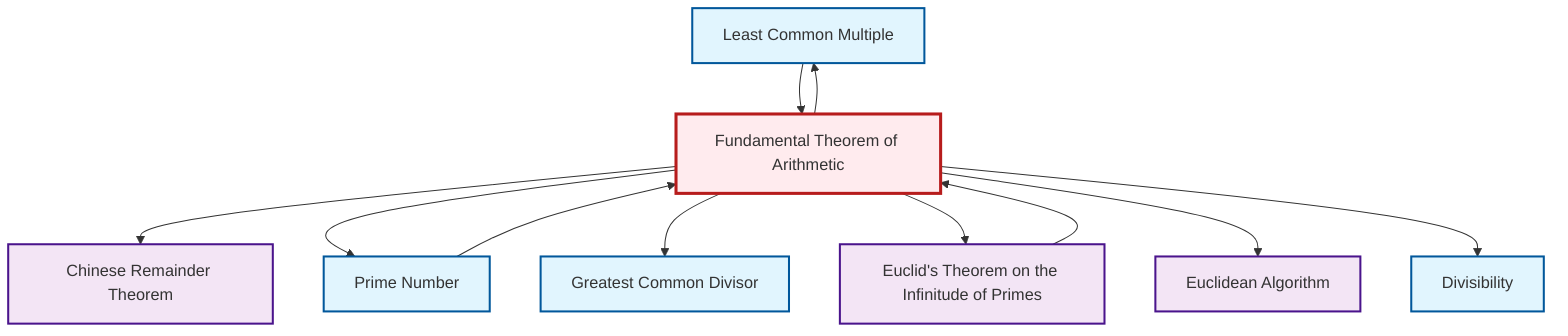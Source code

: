 graph TD
    classDef definition fill:#e1f5fe,stroke:#01579b,stroke-width:2px
    classDef theorem fill:#f3e5f5,stroke:#4a148c,stroke-width:2px
    classDef axiom fill:#fff3e0,stroke:#e65100,stroke-width:2px
    classDef example fill:#e8f5e9,stroke:#1b5e20,stroke-width:2px
    classDef current fill:#ffebee,stroke:#b71c1c,stroke-width:3px
    def-lcm["Least Common Multiple"]:::definition
    thm-chinese-remainder["Chinese Remainder Theorem"]:::theorem
    def-gcd["Greatest Common Divisor"]:::definition
    thm-fundamental-arithmetic["Fundamental Theorem of Arithmetic"]:::theorem
    thm-euclid-infinitude-primes["Euclid's Theorem on the Infinitude of Primes"]:::theorem
    def-divisibility["Divisibility"]:::definition
    def-prime["Prime Number"]:::definition
    thm-euclidean-algorithm["Euclidean Algorithm"]:::theorem
    thm-fundamental-arithmetic --> thm-chinese-remainder
    thm-fundamental-arithmetic --> def-lcm
    thm-fundamental-arithmetic --> def-prime
    thm-fundamental-arithmetic --> def-gcd
    thm-fundamental-arithmetic --> thm-euclid-infinitude-primes
    def-lcm --> thm-fundamental-arithmetic
    thm-euclid-infinitude-primes --> thm-fundamental-arithmetic
    def-prime --> thm-fundamental-arithmetic
    thm-fundamental-arithmetic --> thm-euclidean-algorithm
    thm-fundamental-arithmetic --> def-divisibility
    class thm-fundamental-arithmetic current